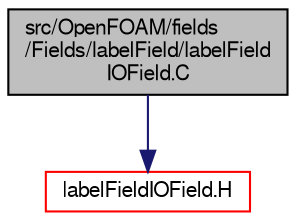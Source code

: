 digraph "src/OpenFOAM/fields/Fields/labelField/labelFieldIOField.C"
{
  bgcolor="transparent";
  edge [fontname="FreeSans",fontsize="10",labelfontname="FreeSans",labelfontsize="10"];
  node [fontname="FreeSans",fontsize="10",shape=record];
  Node1 [label="src/OpenFOAM/fields\l/Fields/labelField/labelField\lIOField.C",height=0.2,width=0.4,color="black", fillcolor="grey75", style="filled" fontcolor="black"];
  Node1 -> Node2 [color="midnightblue",fontsize="10",style="solid",fontname="FreeSans"];
  Node2 [label="labelFieldIOField.H",height=0.2,width=0.4,color="red",URL="$a07496.html"];
}
